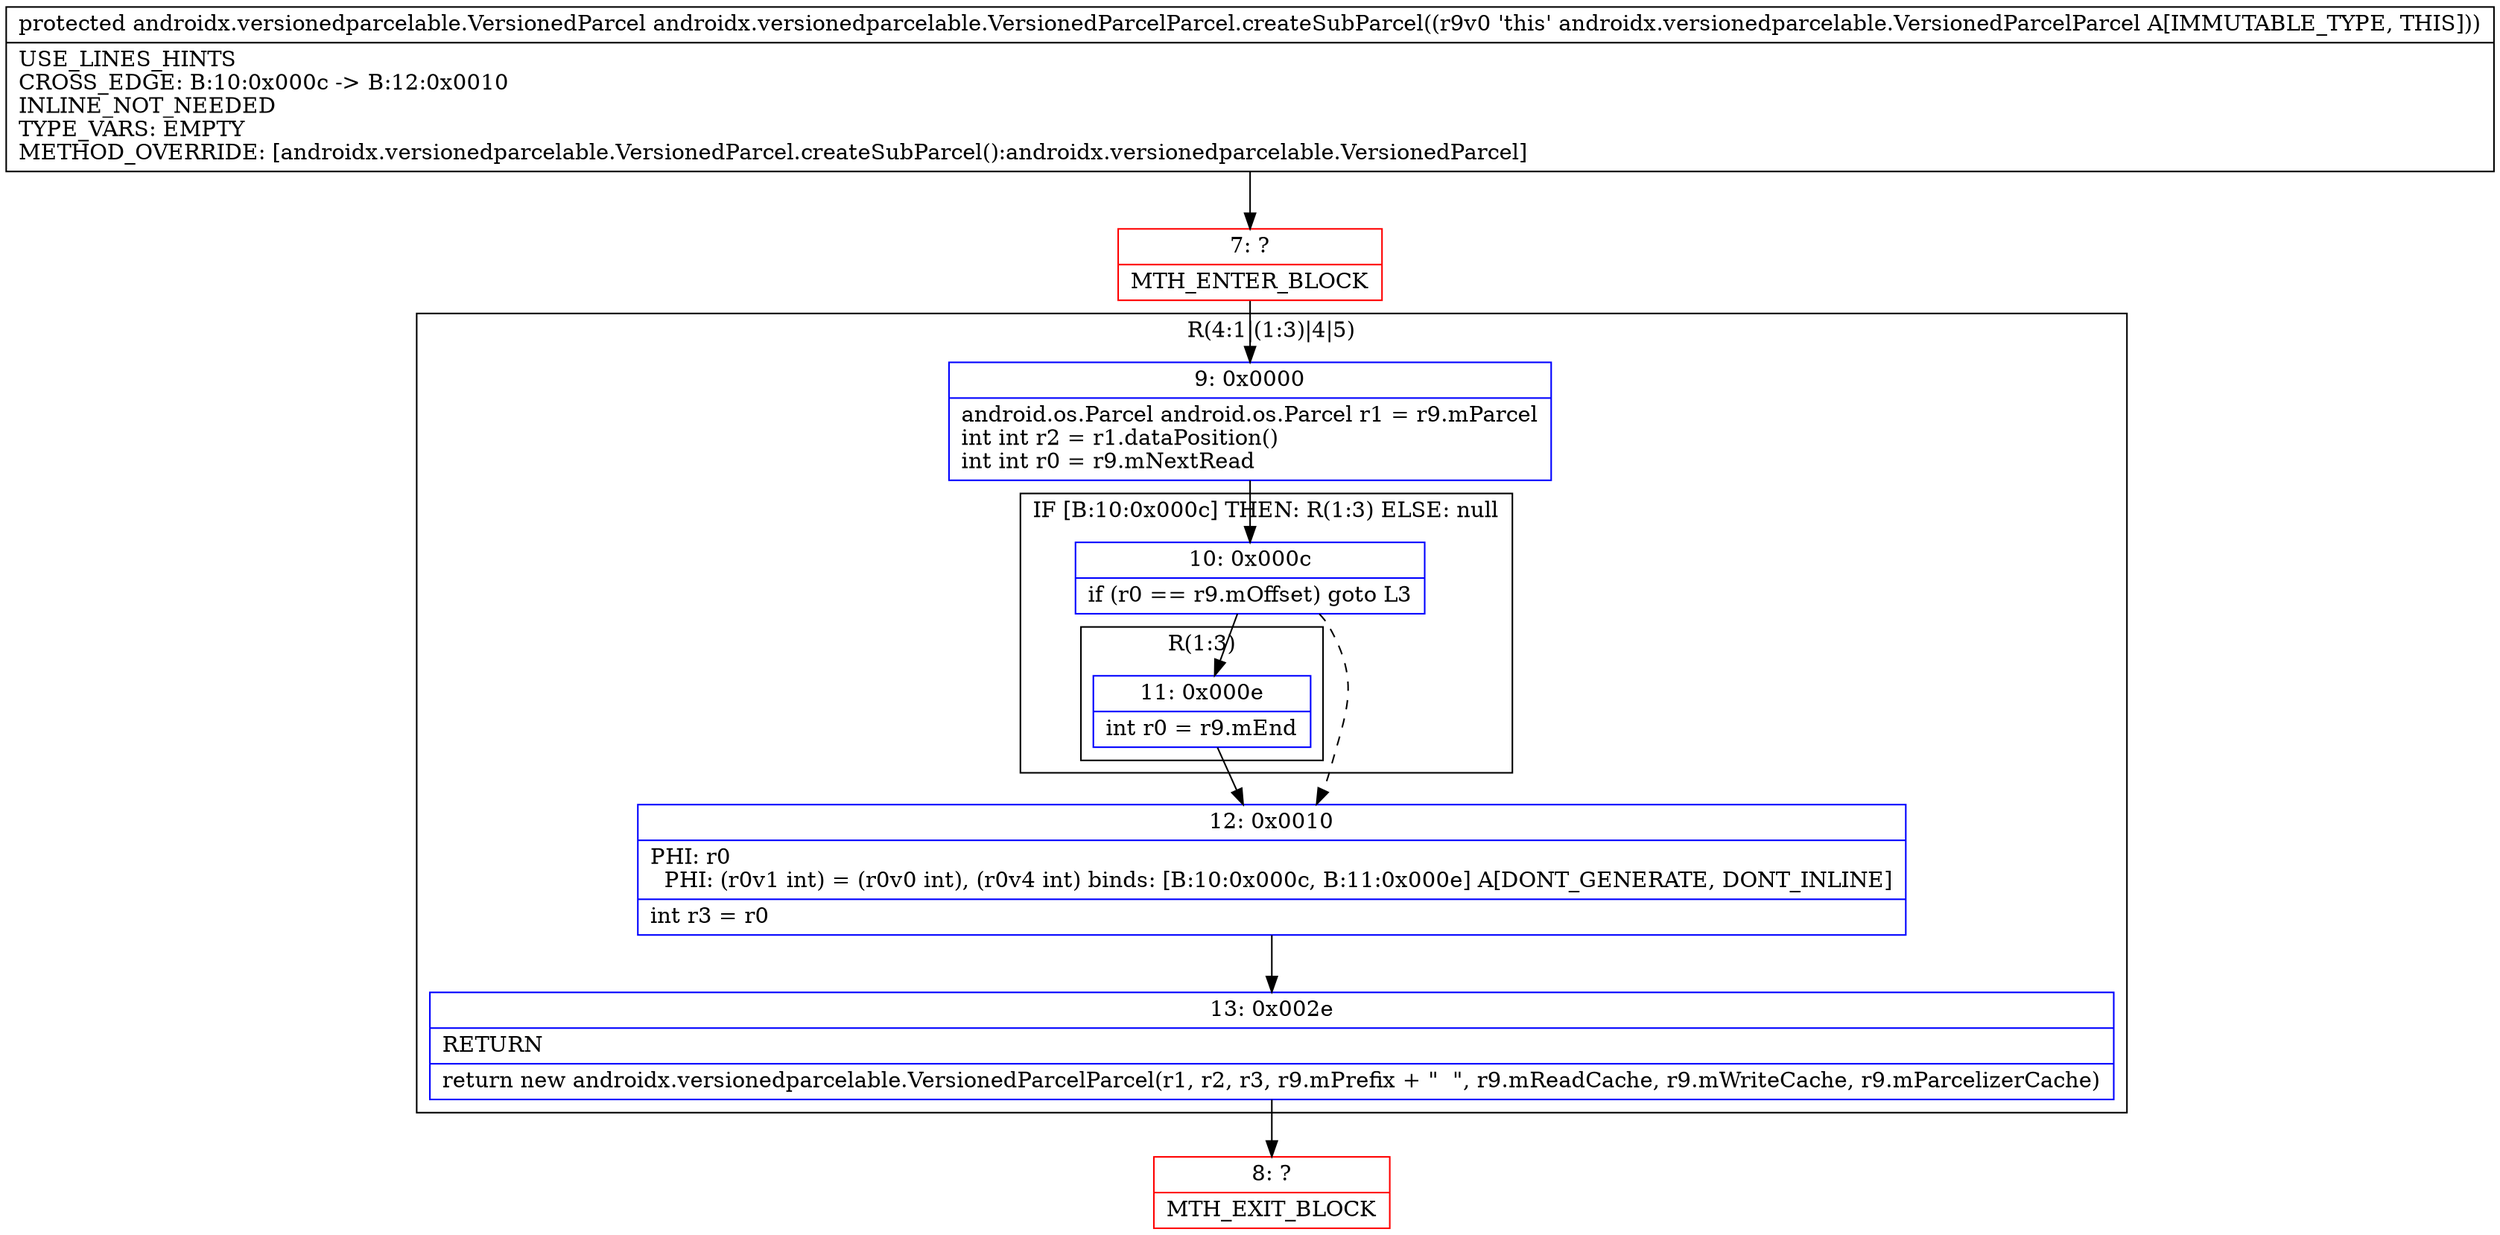 digraph "CFG forandroidx.versionedparcelable.VersionedParcelParcel.createSubParcel()Landroidx\/versionedparcelable\/VersionedParcel;" {
subgraph cluster_Region_1657361177 {
label = "R(4:1|(1:3)|4|5)";
node [shape=record,color=blue];
Node_9 [shape=record,label="{9\:\ 0x0000|android.os.Parcel android.os.Parcel r1 = r9.mParcel\lint int r2 = r1.dataPosition()\lint int r0 = r9.mNextRead\l}"];
subgraph cluster_IfRegion_1431058291 {
label = "IF [B:10:0x000c] THEN: R(1:3) ELSE: null";
node [shape=record,color=blue];
Node_10 [shape=record,label="{10\:\ 0x000c|if (r0 == r9.mOffset) goto L3\l}"];
subgraph cluster_Region_1424525449 {
label = "R(1:3)";
node [shape=record,color=blue];
Node_11 [shape=record,label="{11\:\ 0x000e|int r0 = r9.mEnd\l}"];
}
}
Node_12 [shape=record,label="{12\:\ 0x0010|PHI: r0 \l  PHI: (r0v1 int) = (r0v0 int), (r0v4 int) binds: [B:10:0x000c, B:11:0x000e] A[DONT_GENERATE, DONT_INLINE]\l|int r3 = r0\l}"];
Node_13 [shape=record,label="{13\:\ 0x002e|RETURN\l|return new androidx.versionedparcelable.VersionedParcelParcel(r1, r2, r3, r9.mPrefix + \"  \", r9.mReadCache, r9.mWriteCache, r9.mParcelizerCache)\l}"];
}
Node_7 [shape=record,color=red,label="{7\:\ ?|MTH_ENTER_BLOCK\l}"];
Node_8 [shape=record,color=red,label="{8\:\ ?|MTH_EXIT_BLOCK\l}"];
MethodNode[shape=record,label="{protected androidx.versionedparcelable.VersionedParcel androidx.versionedparcelable.VersionedParcelParcel.createSubParcel((r9v0 'this' androidx.versionedparcelable.VersionedParcelParcel A[IMMUTABLE_TYPE, THIS]))  | USE_LINES_HINTS\lCROSS_EDGE: B:10:0x000c \-\> B:12:0x0010\lINLINE_NOT_NEEDED\lTYPE_VARS: EMPTY\lMETHOD_OVERRIDE: [androidx.versionedparcelable.VersionedParcel.createSubParcel():androidx.versionedparcelable.VersionedParcel]\l}"];
MethodNode -> Node_7;Node_9 -> Node_10;
Node_10 -> Node_11;
Node_10 -> Node_12[style=dashed];
Node_11 -> Node_12;
Node_12 -> Node_13;
Node_13 -> Node_8;
Node_7 -> Node_9;
}

